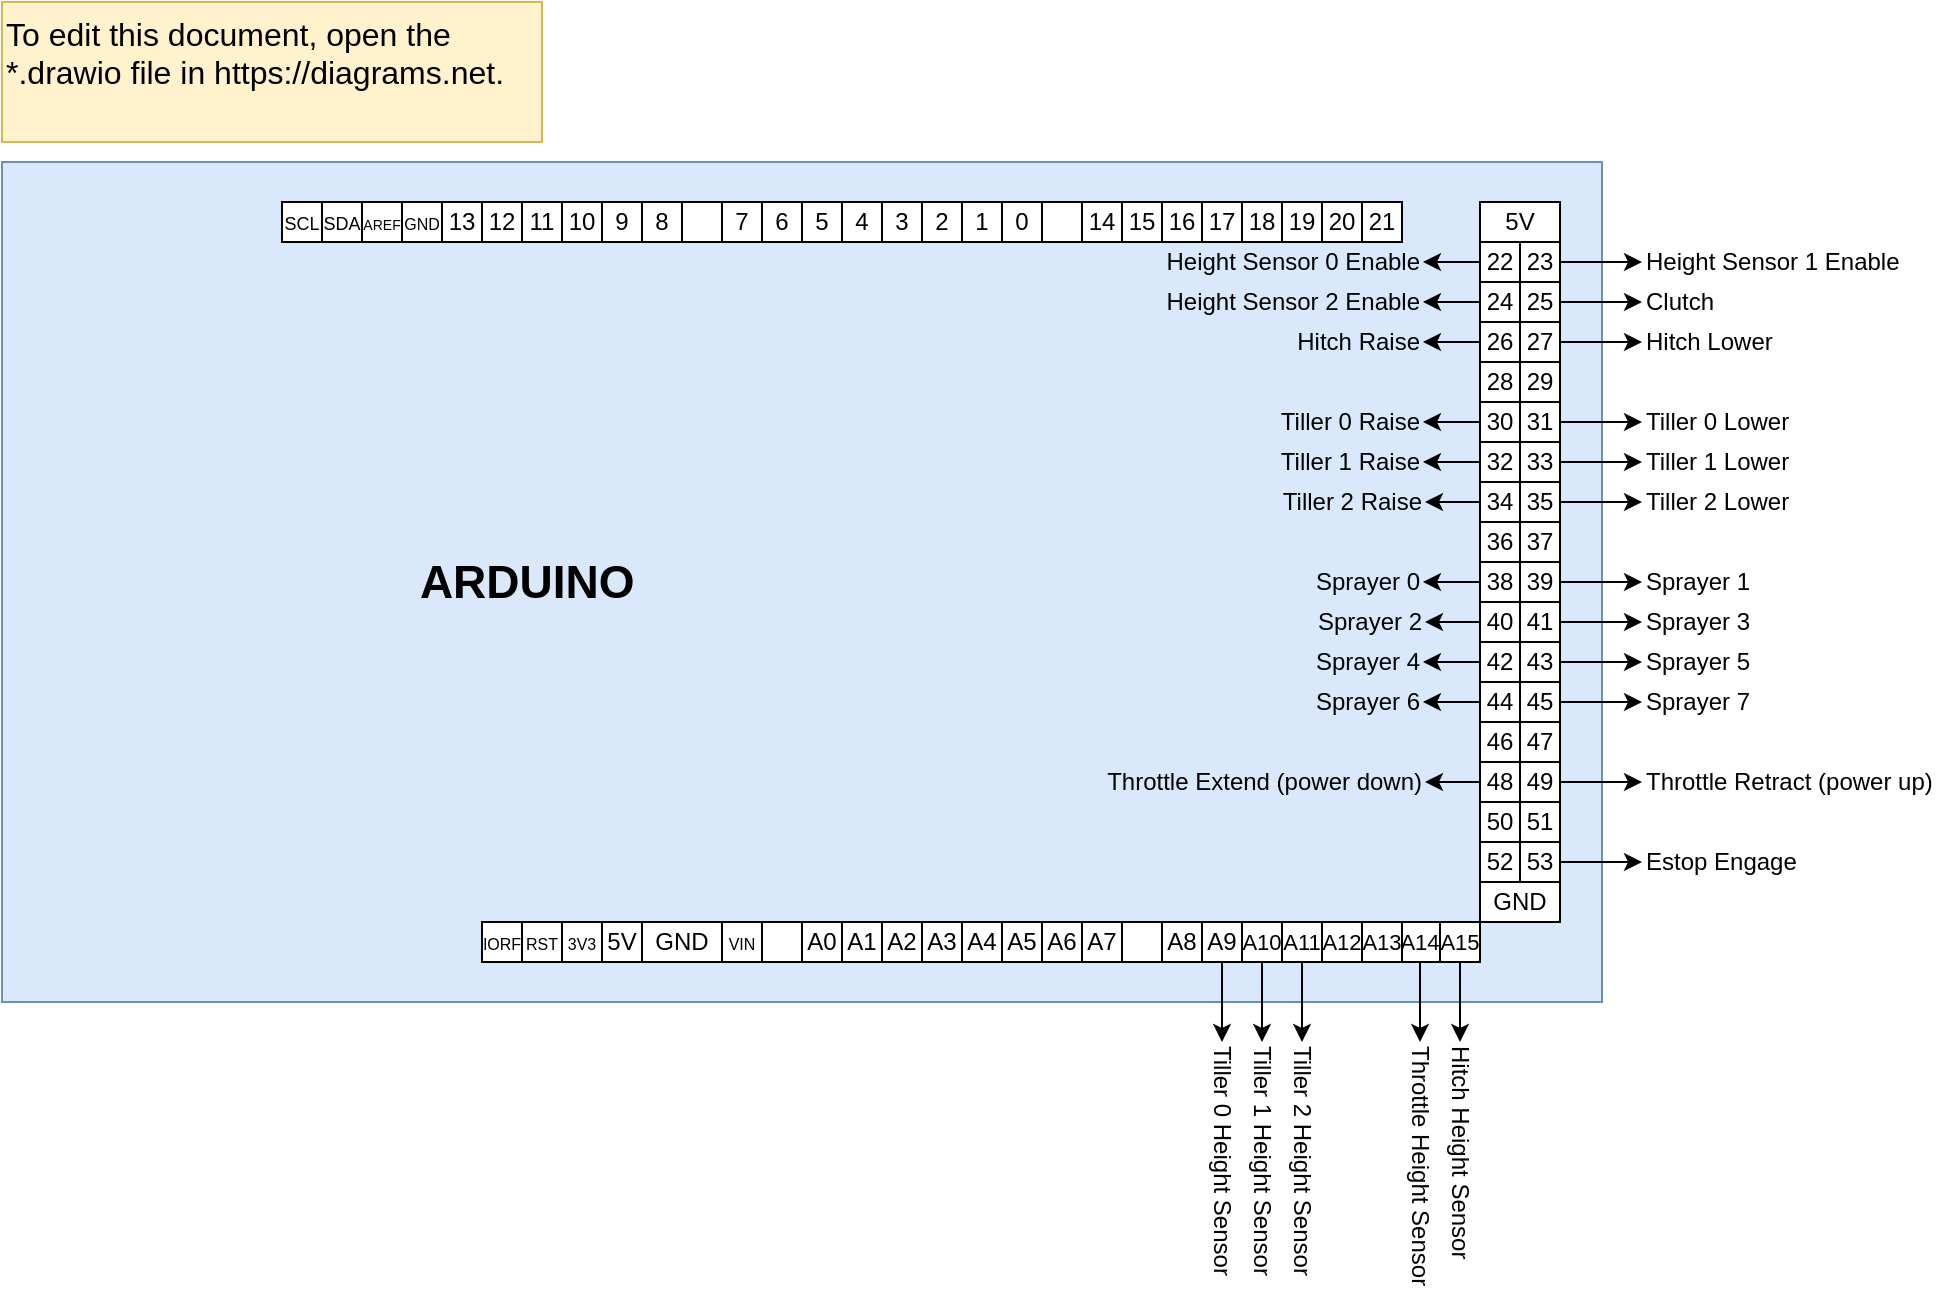 <mxfile version="14.1.8" type="device"><diagram id="lS7EXG4YiNpxnSArUFLC" name="Page-1"><mxGraphModel dx="1024" dy="592" grid="1" gridSize="10" guides="1" tooltips="1" connect="1" arrows="1" fold="1" page="1" pageScale="1" pageWidth="850" pageHeight="1100" math="0" shadow="0"><root><mxCell id="0"/><mxCell id="1" parent="0"/><mxCell id="rGNmsiH1UdIcp_SCHwbX-24" value="&lt;font style=&quot;font-size: 23px&quot;&gt;ARDUINO&amp;nbsp; &amp;nbsp; &amp;nbsp; &amp;nbsp; &amp;nbsp; &amp;nbsp; &amp;nbsp; &amp;nbsp; &amp;nbsp; &amp;nbsp; &amp;nbsp; &amp;nbsp; &amp;nbsp; &amp;nbsp; &amp;nbsp; &amp;nbsp; &amp;nbsp; &amp;nbsp; &amp;nbsp; &amp;nbsp; &amp;nbsp; &amp;nbsp;&lt;/font&gt;" style="rounded=0;whiteSpace=wrap;html=1;fontStyle=1;fillColor=#dae8fc;strokeColor=#6c8ebf;" parent="1" vertex="1"><mxGeometry x="20" y="220" width="800" height="420" as="geometry"/></mxCell><mxCell id="rGNmsiH1UdIcp_SCHwbX-143" style="edgeStyle=orthogonalEdgeStyle;rounded=0;orthogonalLoop=1;jettySize=auto;html=1;" parent="1" source="rGNmsiH1UdIcp_SCHwbX-32" target="rGNmsiH1UdIcp_SCHwbX-142" edge="1"><mxGeometry relative="1" as="geometry"/></mxCell><mxCell id="rGNmsiH1UdIcp_SCHwbX-32" value="22" style="whiteSpace=wrap;html=1;aspect=fixed;" parent="1" vertex="1"><mxGeometry x="759" y="260" width="20" height="20" as="geometry"/></mxCell><mxCell id="rGNmsiH1UdIcp_SCHwbX-140" style="edgeStyle=orthogonalEdgeStyle;rounded=0;orthogonalLoop=1;jettySize=auto;html=1;" parent="1" source="rGNmsiH1UdIcp_SCHwbX-33" target="rGNmsiH1UdIcp_SCHwbX-139" edge="1"><mxGeometry relative="1" as="geometry"/></mxCell><mxCell id="rGNmsiH1UdIcp_SCHwbX-33" value="23" style="whiteSpace=wrap;html=1;aspect=fixed;" parent="1" vertex="1"><mxGeometry x="779" y="260" width="20" height="20" as="geometry"/></mxCell><mxCell id="rGNmsiH1UdIcp_SCHwbX-144" style="edgeStyle=orthogonalEdgeStyle;rounded=0;orthogonalLoop=1;jettySize=auto;html=1;" parent="1" source="rGNmsiH1UdIcp_SCHwbX-38" target="rGNmsiH1UdIcp_SCHwbX-141" edge="1"><mxGeometry relative="1" as="geometry"/></mxCell><mxCell id="rGNmsiH1UdIcp_SCHwbX-38" value="24" style="whiteSpace=wrap;html=1;aspect=fixed;" parent="1" vertex="1"><mxGeometry x="759" y="280" width="20" height="20" as="geometry"/></mxCell><mxCell id="rGNmsiH1UdIcp_SCHwbX-136" style="edgeStyle=orthogonalEdgeStyle;rounded=0;orthogonalLoop=1;jettySize=auto;html=1;" parent="1" source="rGNmsiH1UdIcp_SCHwbX-39" target="rGNmsiH1UdIcp_SCHwbX-135" edge="1"><mxGeometry relative="1" as="geometry"/></mxCell><mxCell id="rGNmsiH1UdIcp_SCHwbX-39" value="25" style="whiteSpace=wrap;html=1;aspect=fixed;" parent="1" vertex="1"><mxGeometry x="779" y="280" width="20" height="20" as="geometry"/></mxCell><mxCell id="rGNmsiH1UdIcp_SCHwbX-134" style="edgeStyle=orthogonalEdgeStyle;rounded=0;orthogonalLoop=1;jettySize=auto;html=1;" parent="1" source="rGNmsiH1UdIcp_SCHwbX-40" target="rGNmsiH1UdIcp_SCHwbX-133" edge="1"><mxGeometry relative="1" as="geometry"/></mxCell><mxCell id="rGNmsiH1UdIcp_SCHwbX-40" value="26" style="whiteSpace=wrap;html=1;aspect=fixed;" parent="1" vertex="1"><mxGeometry x="759" y="300" width="20" height="20" as="geometry"/></mxCell><mxCell id="rGNmsiH1UdIcp_SCHwbX-132" style="edgeStyle=orthogonalEdgeStyle;rounded=0;orthogonalLoop=1;jettySize=auto;html=1;entryX=0;entryY=0.5;entryDx=0;entryDy=0;" parent="1" source="rGNmsiH1UdIcp_SCHwbX-41" target="rGNmsiH1UdIcp_SCHwbX-131" edge="1"><mxGeometry relative="1" as="geometry"/></mxCell><mxCell id="rGNmsiH1UdIcp_SCHwbX-41" value="27" style="whiteSpace=wrap;html=1;aspect=fixed;" parent="1" vertex="1"><mxGeometry x="779" y="300" width="20" height="20" as="geometry"/></mxCell><mxCell id="rGNmsiH1UdIcp_SCHwbX-42" value="28" style="whiteSpace=wrap;html=1;aspect=fixed;" parent="1" vertex="1"><mxGeometry x="759" y="320" width="20" height="20" as="geometry"/></mxCell><mxCell id="rGNmsiH1UdIcp_SCHwbX-43" value="29" style="whiteSpace=wrap;html=1;aspect=fixed;" parent="1" vertex="1"><mxGeometry x="779" y="320" width="20" height="20" as="geometry"/></mxCell><mxCell id="rGNmsiH1UdIcp_SCHwbX-172" style="edgeStyle=orthogonalEdgeStyle;rounded=0;orthogonalLoop=1;jettySize=auto;html=1;" parent="1" source="rGNmsiH1UdIcp_SCHwbX-44" target="rGNmsiH1UdIcp_SCHwbX-171" edge="1"><mxGeometry relative="1" as="geometry"/></mxCell><mxCell id="rGNmsiH1UdIcp_SCHwbX-44" value="30" style="whiteSpace=wrap;html=1;aspect=fixed;" parent="1" vertex="1"><mxGeometry x="759" y="340" width="20" height="20" as="geometry"/></mxCell><mxCell id="rGNmsiH1UdIcp_SCHwbX-180" style="edgeStyle=orthogonalEdgeStyle;rounded=0;orthogonalLoop=1;jettySize=auto;html=1;" parent="1" source="rGNmsiH1UdIcp_SCHwbX-45" target="rGNmsiH1UdIcp_SCHwbX-177" edge="1"><mxGeometry relative="1" as="geometry"/></mxCell><mxCell id="rGNmsiH1UdIcp_SCHwbX-45" value="31" style="whiteSpace=wrap;html=1;aspect=fixed;" parent="1" vertex="1"><mxGeometry x="779" y="340" width="20" height="20" as="geometry"/></mxCell><mxCell id="rGNmsiH1UdIcp_SCHwbX-174" style="edgeStyle=orthogonalEdgeStyle;rounded=0;orthogonalLoop=1;jettySize=auto;html=1;" parent="1" source="rGNmsiH1UdIcp_SCHwbX-46" target="rGNmsiH1UdIcp_SCHwbX-173" edge="1"><mxGeometry relative="1" as="geometry"/></mxCell><mxCell id="rGNmsiH1UdIcp_SCHwbX-46" value="32" style="whiteSpace=wrap;html=1;aspect=fixed;" parent="1" vertex="1"><mxGeometry x="759" y="360" width="20" height="20" as="geometry"/></mxCell><mxCell id="rGNmsiH1UdIcp_SCHwbX-181" style="edgeStyle=orthogonalEdgeStyle;rounded=0;orthogonalLoop=1;jettySize=auto;html=1;" parent="1" source="rGNmsiH1UdIcp_SCHwbX-47" target="rGNmsiH1UdIcp_SCHwbX-178" edge="1"><mxGeometry relative="1" as="geometry"/></mxCell><mxCell id="rGNmsiH1UdIcp_SCHwbX-47" value="33" style="whiteSpace=wrap;html=1;aspect=fixed;" parent="1" vertex="1"><mxGeometry x="779" y="360" width="20" height="20" as="geometry"/></mxCell><mxCell id="rGNmsiH1UdIcp_SCHwbX-176" style="edgeStyle=orthogonalEdgeStyle;rounded=0;orthogonalLoop=1;jettySize=auto;html=1;" parent="1" source="rGNmsiH1UdIcp_SCHwbX-48" target="rGNmsiH1UdIcp_SCHwbX-175" edge="1"><mxGeometry relative="1" as="geometry"/></mxCell><mxCell id="rGNmsiH1UdIcp_SCHwbX-48" value="34" style="whiteSpace=wrap;html=1;aspect=fixed;" parent="1" vertex="1"><mxGeometry x="759" y="380" width="20" height="20" as="geometry"/></mxCell><mxCell id="rGNmsiH1UdIcp_SCHwbX-182" style="edgeStyle=orthogonalEdgeStyle;rounded=0;orthogonalLoop=1;jettySize=auto;html=1;" parent="1" source="rGNmsiH1UdIcp_SCHwbX-49" target="rGNmsiH1UdIcp_SCHwbX-179" edge="1"><mxGeometry relative="1" as="geometry"/></mxCell><mxCell id="rGNmsiH1UdIcp_SCHwbX-49" value="35" style="whiteSpace=wrap;html=1;aspect=fixed;" parent="1" vertex="1"><mxGeometry x="779" y="380" width="20" height="20" as="geometry"/></mxCell><mxCell id="rGNmsiH1UdIcp_SCHwbX-50" value="36" style="whiteSpace=wrap;html=1;aspect=fixed;" parent="1" vertex="1"><mxGeometry x="759" y="400" width="20" height="20" as="geometry"/></mxCell><mxCell id="rGNmsiH1UdIcp_SCHwbX-51" value="37" style="whiteSpace=wrap;html=1;aspect=fixed;" parent="1" vertex="1"><mxGeometry x="779" y="400" width="20" height="20" as="geometry"/></mxCell><mxCell id="rGNmsiH1UdIcp_SCHwbX-162" style="edgeStyle=orthogonalEdgeStyle;rounded=0;orthogonalLoop=1;jettySize=auto;html=1;" parent="1" source="rGNmsiH1UdIcp_SCHwbX-52" target="rGNmsiH1UdIcp_SCHwbX-145" edge="1"><mxGeometry relative="1" as="geometry"/></mxCell><mxCell id="rGNmsiH1UdIcp_SCHwbX-52" value="38" style="whiteSpace=wrap;html=1;aspect=fixed;" parent="1" vertex="1"><mxGeometry x="759" y="420" width="20" height="20" as="geometry"/></mxCell><mxCell id="rGNmsiH1UdIcp_SCHwbX-154" style="edgeStyle=orthogonalEdgeStyle;rounded=0;orthogonalLoop=1;jettySize=auto;html=1;" parent="1" source="rGNmsiH1UdIcp_SCHwbX-53" target="rGNmsiH1UdIcp_SCHwbX-150" edge="1"><mxGeometry relative="1" as="geometry"/></mxCell><mxCell id="rGNmsiH1UdIcp_SCHwbX-53" value="39" style="whiteSpace=wrap;html=1;aspect=fixed;" parent="1" vertex="1"><mxGeometry x="779" y="420" width="20" height="20" as="geometry"/></mxCell><mxCell id="rGNmsiH1UdIcp_SCHwbX-161" style="edgeStyle=orthogonalEdgeStyle;rounded=0;orthogonalLoop=1;jettySize=auto;html=1;" parent="1" source="rGNmsiH1UdIcp_SCHwbX-54" target="rGNmsiH1UdIcp_SCHwbX-146" edge="1"><mxGeometry relative="1" as="geometry"/></mxCell><mxCell id="rGNmsiH1UdIcp_SCHwbX-54" value="40" style="whiteSpace=wrap;html=1;aspect=fixed;" parent="1" vertex="1"><mxGeometry x="759" y="440" width="20" height="20" as="geometry"/></mxCell><mxCell id="rGNmsiH1UdIcp_SCHwbX-155" style="edgeStyle=orthogonalEdgeStyle;rounded=0;orthogonalLoop=1;jettySize=auto;html=1;" parent="1" source="rGNmsiH1UdIcp_SCHwbX-55" target="rGNmsiH1UdIcp_SCHwbX-151" edge="1"><mxGeometry relative="1" as="geometry"/></mxCell><mxCell id="rGNmsiH1UdIcp_SCHwbX-55" value="41" style="whiteSpace=wrap;html=1;aspect=fixed;" parent="1" vertex="1"><mxGeometry x="779" y="440" width="20" height="20" as="geometry"/></mxCell><mxCell id="rGNmsiH1UdIcp_SCHwbX-160" style="edgeStyle=orthogonalEdgeStyle;rounded=0;orthogonalLoop=1;jettySize=auto;html=1;" parent="1" source="rGNmsiH1UdIcp_SCHwbX-56" target="rGNmsiH1UdIcp_SCHwbX-147" edge="1"><mxGeometry relative="1" as="geometry"/></mxCell><mxCell id="rGNmsiH1UdIcp_SCHwbX-56" value="42" style="whiteSpace=wrap;html=1;aspect=fixed;" parent="1" vertex="1"><mxGeometry x="759" y="460" width="20" height="20" as="geometry"/></mxCell><mxCell id="rGNmsiH1UdIcp_SCHwbX-156" style="edgeStyle=orthogonalEdgeStyle;rounded=0;orthogonalLoop=1;jettySize=auto;html=1;" parent="1" source="rGNmsiH1UdIcp_SCHwbX-57" target="rGNmsiH1UdIcp_SCHwbX-152" edge="1"><mxGeometry relative="1" as="geometry"/></mxCell><mxCell id="rGNmsiH1UdIcp_SCHwbX-57" value="43" style="whiteSpace=wrap;html=1;aspect=fixed;" parent="1" vertex="1"><mxGeometry x="779" y="460" width="20" height="20" as="geometry"/></mxCell><mxCell id="rGNmsiH1UdIcp_SCHwbX-158" style="edgeStyle=orthogonalEdgeStyle;rounded=0;orthogonalLoop=1;jettySize=auto;html=1;" parent="1" source="rGNmsiH1UdIcp_SCHwbX-58" target="rGNmsiH1UdIcp_SCHwbX-148" edge="1"><mxGeometry relative="1" as="geometry"/></mxCell><mxCell id="rGNmsiH1UdIcp_SCHwbX-58" value="44" style="whiteSpace=wrap;html=1;aspect=fixed;" parent="1" vertex="1"><mxGeometry x="759" y="480" width="20" height="20" as="geometry"/></mxCell><mxCell id="rGNmsiH1UdIcp_SCHwbX-157" style="edgeStyle=orthogonalEdgeStyle;rounded=0;orthogonalLoop=1;jettySize=auto;html=1;" parent="1" source="rGNmsiH1UdIcp_SCHwbX-59" target="rGNmsiH1UdIcp_SCHwbX-153" edge="1"><mxGeometry relative="1" as="geometry"/></mxCell><mxCell id="rGNmsiH1UdIcp_SCHwbX-59" value="45" style="whiteSpace=wrap;html=1;aspect=fixed;" parent="1" vertex="1"><mxGeometry x="779" y="480" width="20" height="20" as="geometry"/></mxCell><mxCell id="rGNmsiH1UdIcp_SCHwbX-60" value="46" style="whiteSpace=wrap;html=1;aspect=fixed;" parent="1" vertex="1"><mxGeometry x="759" y="500" width="20" height="20" as="geometry"/></mxCell><mxCell id="rGNmsiH1UdIcp_SCHwbX-61" value="47" style="whiteSpace=wrap;html=1;aspect=fixed;" parent="1" vertex="1"><mxGeometry x="779" y="500" width="20" height="20" as="geometry"/></mxCell><mxCell id="rGNmsiH1UdIcp_SCHwbX-165" style="edgeStyle=orthogonalEdgeStyle;rounded=0;orthogonalLoop=1;jettySize=auto;html=1;" parent="1" source="rGNmsiH1UdIcp_SCHwbX-62" target="rGNmsiH1UdIcp_SCHwbX-164" edge="1"><mxGeometry relative="1" as="geometry"/></mxCell><mxCell id="rGNmsiH1UdIcp_SCHwbX-62" value="48" style="whiteSpace=wrap;html=1;aspect=fixed;" parent="1" vertex="1"><mxGeometry x="759" y="520" width="20" height="20" as="geometry"/></mxCell><mxCell id="rGNmsiH1UdIcp_SCHwbX-166" style="edgeStyle=orthogonalEdgeStyle;rounded=0;orthogonalLoop=1;jettySize=auto;html=1;" parent="1" source="rGNmsiH1UdIcp_SCHwbX-63" target="rGNmsiH1UdIcp_SCHwbX-163" edge="1"><mxGeometry relative="1" as="geometry"/></mxCell><mxCell id="rGNmsiH1UdIcp_SCHwbX-63" value="49" style="whiteSpace=wrap;html=1;aspect=fixed;" parent="1" vertex="1"><mxGeometry x="779" y="520" width="20" height="20" as="geometry"/></mxCell><mxCell id="rGNmsiH1UdIcp_SCHwbX-64" value="50" style="whiteSpace=wrap;html=1;aspect=fixed;" parent="1" vertex="1"><mxGeometry x="759" y="540" width="20" height="20" as="geometry"/></mxCell><mxCell id="rGNmsiH1UdIcp_SCHwbX-65" value="51" style="whiteSpace=wrap;html=1;aspect=fixed;" parent="1" vertex="1"><mxGeometry x="779" y="540" width="20" height="20" as="geometry"/></mxCell><mxCell id="rGNmsiH1UdIcp_SCHwbX-66" value="52" style="whiteSpace=wrap;html=1;aspect=fixed;" parent="1" vertex="1"><mxGeometry x="759" y="560" width="20" height="20" as="geometry"/></mxCell><mxCell id="cpENMLpxfuyKrIw50dry-2" style="edgeStyle=orthogonalEdgeStyle;rounded=0;orthogonalLoop=1;jettySize=auto;html=1;" parent="1" source="rGNmsiH1UdIcp_SCHwbX-67" target="cpENMLpxfuyKrIw50dry-1" edge="1"><mxGeometry relative="1" as="geometry"/></mxCell><mxCell id="rGNmsiH1UdIcp_SCHwbX-67" value="53" style="whiteSpace=wrap;html=1;aspect=fixed;" parent="1" vertex="1"><mxGeometry x="779" y="560" width="20" height="20" as="geometry"/></mxCell><mxCell id="rGNmsiH1UdIcp_SCHwbX-70" value="5V" style="rounded=0;whiteSpace=wrap;html=1;" parent="1" vertex="1"><mxGeometry x="759" y="240" width="40" height="20" as="geometry"/></mxCell><mxCell id="rGNmsiH1UdIcp_SCHwbX-71" value="GND" style="rounded=0;whiteSpace=wrap;html=1;" parent="1" vertex="1"><mxGeometry x="759" y="580" width="40" height="20" as="geometry"/></mxCell><mxCell id="rGNmsiH1UdIcp_SCHwbX-72" value="21" style="whiteSpace=wrap;html=1;aspect=fixed;" parent="1" vertex="1"><mxGeometry x="700" y="240" width="20" height="20" as="geometry"/></mxCell><mxCell id="rGNmsiH1UdIcp_SCHwbX-73" value="20&lt;span style=&quot;color: rgba(0 , 0 , 0 , 0) ; font-family: monospace ; font-size: 0px&quot;&gt;%3CmxGraphModel%3E%3Croot%3E%3CmxCell%20id%3D%220%22%2F%3E%3CmxCell%20id%3D%221%22%20parent%3D%220%22%2F%3E%3CmxCell%20id%3D%222%22%20value%3D%2221%22%20style%3D%22whiteSpace%3Dwrap%3Bhtml%3D1%3Baspect%3Dfixed%3B%22%20vertex%3D%221%22%20parent%3D%221%22%3E%3CmxGeometry%20x%3D%22700%22%20y%3D%22240%22%20width%3D%2220%22%20height%3D%2220%22%20as%3D%22geometry%22%2F%3E%3C%2FmxCell%3E%3C%2Froot%3E%3C%2FmxGraphModel%3E&lt;/span&gt;" style="whiteSpace=wrap;html=1;aspect=fixed;" parent="1" vertex="1"><mxGeometry x="680" y="240" width="20" height="20" as="geometry"/></mxCell><mxCell id="rGNmsiH1UdIcp_SCHwbX-74" value="19" style="whiteSpace=wrap;html=1;aspect=fixed;" parent="1" vertex="1"><mxGeometry x="660" y="240" width="20" height="20" as="geometry"/></mxCell><mxCell id="rGNmsiH1UdIcp_SCHwbX-75" value="18" style="whiteSpace=wrap;html=1;aspect=fixed;" parent="1" vertex="1"><mxGeometry x="640" y="240" width="20" height="20" as="geometry"/></mxCell><mxCell id="rGNmsiH1UdIcp_SCHwbX-76" value="17&lt;span style=&quot;color: rgba(0 , 0 , 0 , 0) ; font-family: monospace ; font-size: 0px&quot;&gt;%3CmxGraphModel%3E%3Croot%3E%3CmxCell%20id%3D%220%22%2F%3E%3CmxCell%20id%3D%221%22%20parent%3D%220%22%2F%3E%3CmxCell%20id%3D%222%22%20value%3D%2221%22%20style%3D%22whiteSpace%3Dwrap%3Bhtml%3D1%3Baspect%3Dfixed%3B%22%20vertex%3D%221%22%20parent%3D%221%22%3E%3CmxGeometry%20x%3D%22700%22%20y%3D%22240%22%20width%3D%2220%22%20height%3D%2220%22%20as%3D%22geometry%22%2F%3E%3C%2FmxCell%3E%3C%2Froot%3E%3C%2FmxGraphModel%3E&lt;/span&gt;" style="whiteSpace=wrap;html=1;aspect=fixed;" parent="1" vertex="1"><mxGeometry x="620" y="240" width="20" height="20" as="geometry"/></mxCell><mxCell id="rGNmsiH1UdIcp_SCHwbX-77" value="16" style="whiteSpace=wrap;html=1;aspect=fixed;" parent="1" vertex="1"><mxGeometry x="600" y="240" width="20" height="20" as="geometry"/></mxCell><mxCell id="rGNmsiH1UdIcp_SCHwbX-78" value="15&lt;span style=&quot;color: rgba(0 , 0 , 0 , 0) ; font-family: monospace ; font-size: 0px&quot;&gt;%3CmxGraphModel%3E%3Croot%3E%3CmxCell%20id%3D%220%22%2F%3E%3CmxCell%20id%3D%221%22%20parent%3D%220%22%2F%3E%3CmxCell%20id%3D%222%22%20value%3D%2221%22%20style%3D%22whiteSpace%3Dwrap%3Bhtml%3D1%3Baspect%3Dfixed%3B%22%20vertex%3D%221%22%20parent%3D%221%22%3E%3CmxGeometry%20x%3D%22700%22%20y%3D%22240%22%20width%3D%2220%22%20height%3D%2220%22%20as%3D%22geometry%22%2F%3E%3C%2FmxCell%3E%3C%2Froot%3E%3C%2FmxGraphModel%3E&lt;/span&gt;" style="whiteSpace=wrap;html=1;aspect=fixed;" parent="1" vertex="1"><mxGeometry x="580" y="240" width="20" height="20" as="geometry"/></mxCell><mxCell id="rGNmsiH1UdIcp_SCHwbX-79" value="14" style="whiteSpace=wrap;html=1;aspect=fixed;" parent="1" vertex="1"><mxGeometry x="560" y="240" width="20" height="20" as="geometry"/></mxCell><mxCell id="rGNmsiH1UdIcp_SCHwbX-80" value="13" style="whiteSpace=wrap;html=1;aspect=fixed;" parent="1" vertex="1"><mxGeometry x="240" y="240" width="20" height="20" as="geometry"/></mxCell><mxCell id="rGNmsiH1UdIcp_SCHwbX-81" value="" style="whiteSpace=wrap;html=1;aspect=fixed;" parent="1" vertex="1"><mxGeometry x="540" y="240" width="20" height="20" as="geometry"/></mxCell><mxCell id="rGNmsiH1UdIcp_SCHwbX-82" value="0" style="whiteSpace=wrap;html=1;aspect=fixed;" parent="1" vertex="1"><mxGeometry x="520" y="240" width="20" height="20" as="geometry"/></mxCell><mxCell id="rGNmsiH1UdIcp_SCHwbX-83" value="1" style="whiteSpace=wrap;html=1;aspect=fixed;" parent="1" vertex="1"><mxGeometry x="500" y="240" width="20" height="20" as="geometry"/></mxCell><mxCell id="rGNmsiH1UdIcp_SCHwbX-84" value="2" style="whiteSpace=wrap;html=1;aspect=fixed;" parent="1" vertex="1"><mxGeometry x="480" y="240" width="20" height="20" as="geometry"/></mxCell><mxCell id="rGNmsiH1UdIcp_SCHwbX-85" value="3" style="whiteSpace=wrap;html=1;aspect=fixed;" parent="1" vertex="1"><mxGeometry x="460" y="240" width="20" height="20" as="geometry"/></mxCell><mxCell id="rGNmsiH1UdIcp_SCHwbX-86" value="4" style="whiteSpace=wrap;html=1;aspect=fixed;" parent="1" vertex="1"><mxGeometry x="440" y="240" width="20" height="20" as="geometry"/></mxCell><mxCell id="rGNmsiH1UdIcp_SCHwbX-87" value="5" style="whiteSpace=wrap;html=1;aspect=fixed;" parent="1" vertex="1"><mxGeometry x="420" y="240" width="20" height="20" as="geometry"/></mxCell><mxCell id="rGNmsiH1UdIcp_SCHwbX-88" value="6" style="whiteSpace=wrap;html=1;aspect=fixed;" parent="1" vertex="1"><mxGeometry x="400" y="240" width="20" height="20" as="geometry"/></mxCell><mxCell id="rGNmsiH1UdIcp_SCHwbX-89" value="7" style="whiteSpace=wrap;html=1;aspect=fixed;" parent="1" vertex="1"><mxGeometry x="380" y="240" width="20" height="20" as="geometry"/></mxCell><mxCell id="rGNmsiH1UdIcp_SCHwbX-91" value="" style="whiteSpace=wrap;html=1;aspect=fixed;" parent="1" vertex="1"><mxGeometry x="360" y="240" width="20" height="20" as="geometry"/></mxCell><mxCell id="rGNmsiH1UdIcp_SCHwbX-92" value="8" style="whiteSpace=wrap;html=1;aspect=fixed;" parent="1" vertex="1"><mxGeometry x="340" y="240" width="20" height="20" as="geometry"/></mxCell><mxCell id="rGNmsiH1UdIcp_SCHwbX-93" value="9" style="whiteSpace=wrap;html=1;aspect=fixed;" parent="1" vertex="1"><mxGeometry x="320" y="240" width="20" height="20" as="geometry"/></mxCell><mxCell id="rGNmsiH1UdIcp_SCHwbX-94" value="10" style="whiteSpace=wrap;html=1;aspect=fixed;" parent="1" vertex="1"><mxGeometry x="300" y="240" width="20" height="20" as="geometry"/></mxCell><mxCell id="rGNmsiH1UdIcp_SCHwbX-95" value="11" style="whiteSpace=wrap;html=1;aspect=fixed;" parent="1" vertex="1"><mxGeometry x="280" y="240" width="20" height="20" as="geometry"/></mxCell><mxCell id="rGNmsiH1UdIcp_SCHwbX-96" value="12" style="whiteSpace=wrap;html=1;aspect=fixed;" parent="1" vertex="1"><mxGeometry x="260" y="240" width="20" height="20" as="geometry"/></mxCell><mxCell id="rGNmsiH1UdIcp_SCHwbX-97" value="&lt;font style=&quot;font-size: 8px&quot;&gt;GND&lt;/font&gt;" style="whiteSpace=wrap;html=1;aspect=fixed;" parent="1" vertex="1"><mxGeometry x="220" y="240" width="20" height="20" as="geometry"/></mxCell><mxCell id="rGNmsiH1UdIcp_SCHwbX-98" value="&lt;font style=&quot;font-size: 7px&quot;&gt;AREF&lt;/font&gt;" style="whiteSpace=wrap;html=1;aspect=fixed;" parent="1" vertex="1"><mxGeometry x="200" y="240" width="20" height="20" as="geometry"/></mxCell><mxCell id="rGNmsiH1UdIcp_SCHwbX-99" value="&lt;font style=&quot;font-size: 9px&quot;&gt;SDA&lt;/font&gt;" style="whiteSpace=wrap;html=1;aspect=fixed;" parent="1" vertex="1"><mxGeometry x="180" y="240" width="20" height="20" as="geometry"/></mxCell><mxCell id="rGNmsiH1UdIcp_SCHwbX-100" value="&lt;font style=&quot;font-size: 9px&quot;&gt;SCL&lt;/font&gt;" style="whiteSpace=wrap;html=1;aspect=fixed;" parent="1" vertex="1"><mxGeometry x="160" y="240" width="20" height="20" as="geometry"/></mxCell><mxCell id="rGNmsiH1UdIcp_SCHwbX-138" style="edgeStyle=orthogonalEdgeStyle;rounded=0;orthogonalLoop=1;jettySize=auto;html=1;" parent="1" source="rGNmsiH1UdIcp_SCHwbX-101" target="rGNmsiH1UdIcp_SCHwbX-137" edge="1"><mxGeometry relative="1" as="geometry"/></mxCell><mxCell id="rGNmsiH1UdIcp_SCHwbX-101" value="&lt;font style=&quot;font-size: 11px&quot;&gt;A15&lt;/font&gt;" style="whiteSpace=wrap;html=1;aspect=fixed;" parent="1" vertex="1"><mxGeometry x="739" y="600" width="20" height="20" as="geometry"/></mxCell><mxCell id="rGNmsiH1UdIcp_SCHwbX-170" style="edgeStyle=orthogonalEdgeStyle;rounded=0;orthogonalLoop=1;jettySize=auto;html=1;" parent="1" source="rGNmsiH1UdIcp_SCHwbX-102" target="rGNmsiH1UdIcp_SCHwbX-169" edge="1"><mxGeometry relative="1" as="geometry"/></mxCell><mxCell id="rGNmsiH1UdIcp_SCHwbX-102" value="&lt;font style=&quot;font-size: 11px&quot;&gt;A14&lt;/font&gt;" style="whiteSpace=wrap;html=1;aspect=fixed;" parent="1" vertex="1"><mxGeometry x="719" y="600" width="20" height="20" as="geometry"/></mxCell><mxCell id="rGNmsiH1UdIcp_SCHwbX-103" value="&lt;font style=&quot;font-size: 11px&quot;&gt;A13&lt;/font&gt;" style="whiteSpace=wrap;html=1;aspect=fixed;" parent="1" vertex="1"><mxGeometry x="700" y="600" width="20" height="20" as="geometry"/></mxCell><mxCell id="rGNmsiH1UdIcp_SCHwbX-104" value="&lt;font style=&quot;font-size: 11px&quot;&gt;A12&lt;/font&gt;" style="whiteSpace=wrap;html=1;aspect=fixed;" parent="1" vertex="1"><mxGeometry x="680" y="600" width="20" height="20" as="geometry"/></mxCell><mxCell id="rGNmsiH1UdIcp_SCHwbX-188" style="edgeStyle=orthogonalEdgeStyle;rounded=0;orthogonalLoop=1;jettySize=auto;html=1;" parent="1" source="rGNmsiH1UdIcp_SCHwbX-105" target="rGNmsiH1UdIcp_SCHwbX-185" edge="1"><mxGeometry relative="1" as="geometry"/></mxCell><mxCell id="rGNmsiH1UdIcp_SCHwbX-105" value="&lt;font style=&quot;font-size: 11px&quot;&gt;A11&lt;/font&gt;" style="whiteSpace=wrap;html=1;aspect=fixed;" parent="1" vertex="1"><mxGeometry x="660" y="600" width="20" height="20" as="geometry"/></mxCell><mxCell id="rGNmsiH1UdIcp_SCHwbX-187" style="edgeStyle=orthogonalEdgeStyle;rounded=0;orthogonalLoop=1;jettySize=auto;html=1;" parent="1" source="rGNmsiH1UdIcp_SCHwbX-106" target="rGNmsiH1UdIcp_SCHwbX-184" edge="1"><mxGeometry relative="1" as="geometry"/></mxCell><mxCell id="rGNmsiH1UdIcp_SCHwbX-106" value="&lt;font style=&quot;font-size: 11px&quot;&gt;A10&lt;/font&gt;" style="whiteSpace=wrap;html=1;aspect=fixed;" parent="1" vertex="1"><mxGeometry x="640" y="600" width="20" height="20" as="geometry"/></mxCell><mxCell id="rGNmsiH1UdIcp_SCHwbX-186" style="edgeStyle=orthogonalEdgeStyle;rounded=0;orthogonalLoop=1;jettySize=auto;html=1;" parent="1" source="rGNmsiH1UdIcp_SCHwbX-107" target="rGNmsiH1UdIcp_SCHwbX-183" edge="1"><mxGeometry relative="1" as="geometry"/></mxCell><mxCell id="rGNmsiH1UdIcp_SCHwbX-107" value="&lt;font style=&quot;font-size: 12px&quot;&gt;A9&lt;/font&gt;" style="whiteSpace=wrap;html=1;aspect=fixed;" parent="1" vertex="1"><mxGeometry x="620" y="600" width="20" height="20" as="geometry"/></mxCell><mxCell id="rGNmsiH1UdIcp_SCHwbX-109" value="&lt;font style=&quot;font-size: 12px&quot;&gt;A8&lt;/font&gt;" style="whiteSpace=wrap;html=1;aspect=fixed;" parent="1" vertex="1"><mxGeometry x="600" y="600" width="20" height="20" as="geometry"/></mxCell><mxCell id="rGNmsiH1UdIcp_SCHwbX-110" value="&lt;font style=&quot;font-size: 12px&quot;&gt;A7&lt;/font&gt;" style="whiteSpace=wrap;html=1;aspect=fixed;" parent="1" vertex="1"><mxGeometry x="560" y="600" width="20" height="20" as="geometry"/></mxCell><mxCell id="rGNmsiH1UdIcp_SCHwbX-111" value="&lt;font style=&quot;font-size: 12px&quot;&gt;A6&lt;/font&gt;" style="whiteSpace=wrap;html=1;aspect=fixed;" parent="1" vertex="1"><mxGeometry x="540" y="600" width="20" height="20" as="geometry"/></mxCell><mxCell id="rGNmsiH1UdIcp_SCHwbX-112" value="" style="whiteSpace=wrap;html=1;aspect=fixed;" parent="1" vertex="1"><mxGeometry x="580" y="600" width="20" height="20" as="geometry"/></mxCell><mxCell id="rGNmsiH1UdIcp_SCHwbX-113" value="&lt;font style=&quot;font-size: 12px&quot;&gt;A5&lt;/font&gt;" style="whiteSpace=wrap;html=1;aspect=fixed;" parent="1" vertex="1"><mxGeometry x="520" y="600" width="20" height="20" as="geometry"/></mxCell><mxCell id="rGNmsiH1UdIcp_SCHwbX-114" value="&lt;font style=&quot;font-size: 12px&quot;&gt;A4&lt;/font&gt;" style="whiteSpace=wrap;html=1;aspect=fixed;" parent="1" vertex="1"><mxGeometry x="500" y="600" width="20" height="20" as="geometry"/></mxCell><mxCell id="rGNmsiH1UdIcp_SCHwbX-115" value="&lt;font style=&quot;font-size: 12px&quot;&gt;A3&lt;/font&gt;" style="whiteSpace=wrap;html=1;aspect=fixed;" parent="1" vertex="1"><mxGeometry x="480" y="600" width="20" height="20" as="geometry"/></mxCell><mxCell id="rGNmsiH1UdIcp_SCHwbX-117" value="&lt;font style=&quot;font-size: 12px&quot;&gt;A2&lt;/font&gt;" style="whiteSpace=wrap;html=1;aspect=fixed;" parent="1" vertex="1"><mxGeometry x="460" y="600" width="20" height="20" as="geometry"/></mxCell><mxCell id="rGNmsiH1UdIcp_SCHwbX-118" value="&lt;font style=&quot;font-size: 12px&quot;&gt;A1&lt;/font&gt;" style="whiteSpace=wrap;html=1;aspect=fixed;" parent="1" vertex="1"><mxGeometry x="440" y="600" width="20" height="20" as="geometry"/></mxCell><mxCell id="rGNmsiH1UdIcp_SCHwbX-119" value="&lt;font style=&quot;font-size: 12px&quot;&gt;A0&lt;/font&gt;" style="whiteSpace=wrap;html=1;aspect=fixed;" parent="1" vertex="1"><mxGeometry x="420" y="600" width="20" height="20" as="geometry"/></mxCell><mxCell id="rGNmsiH1UdIcp_SCHwbX-120" value="" style="whiteSpace=wrap;html=1;aspect=fixed;" parent="1" vertex="1"><mxGeometry x="400" y="600" width="20" height="20" as="geometry"/></mxCell><mxCell id="rGNmsiH1UdIcp_SCHwbX-122" value="&lt;font style=&quot;font-size: 8px&quot;&gt;VIN&lt;/font&gt;" style="whiteSpace=wrap;html=1;aspect=fixed;" parent="1" vertex="1"><mxGeometry x="380" y="600" width="20" height="20" as="geometry"/></mxCell><mxCell id="rGNmsiH1UdIcp_SCHwbX-123" value="GND" style="rounded=0;whiteSpace=wrap;html=1;" parent="1" vertex="1"><mxGeometry x="340" y="600" width="40" height="20" as="geometry"/></mxCell><mxCell id="rGNmsiH1UdIcp_SCHwbX-124" value="&lt;font style=&quot;font-size: 12px&quot;&gt;5V&lt;/font&gt;" style="whiteSpace=wrap;html=1;aspect=fixed;" parent="1" vertex="1"><mxGeometry x="320" y="600" width="20" height="20" as="geometry"/></mxCell><mxCell id="rGNmsiH1UdIcp_SCHwbX-125" value="&lt;font style=&quot;font-size: 8px&quot;&gt;3V3&lt;/font&gt;" style="whiteSpace=wrap;html=1;aspect=fixed;" parent="1" vertex="1"><mxGeometry x="300" y="600" width="20" height="20" as="geometry"/></mxCell><mxCell id="rGNmsiH1UdIcp_SCHwbX-126" value="&lt;font style=&quot;font-size: 8px&quot;&gt;RST&lt;/font&gt;" style="whiteSpace=wrap;html=1;aspect=fixed;" parent="1" vertex="1"><mxGeometry x="280" y="600" width="20" height="20" as="geometry"/></mxCell><mxCell id="rGNmsiH1UdIcp_SCHwbX-127" value="&lt;font style=&quot;font-size: 8px&quot;&gt;IORF&lt;/font&gt;" style="whiteSpace=wrap;html=1;aspect=fixed;" parent="1" vertex="1"><mxGeometry x="260" y="600" width="20" height="20" as="geometry"/></mxCell><mxCell id="rGNmsiH1UdIcp_SCHwbX-131" value="Hitch Lower" style="text;html=1;strokeColor=none;fillColor=none;align=left;verticalAlign=middle;whiteSpace=wrap;rounded=0;" parent="1" vertex="1"><mxGeometry x="840" y="300" width="80" height="20" as="geometry"/></mxCell><mxCell id="rGNmsiH1UdIcp_SCHwbX-133" value="Hitch Raise" style="text;html=1;strokeColor=none;fillColor=none;align=right;verticalAlign=middle;whiteSpace=wrap;rounded=0;" parent="1" vertex="1"><mxGeometry x="649.5" y="300" width="81" height="20" as="geometry"/></mxCell><mxCell id="rGNmsiH1UdIcp_SCHwbX-135" value="Clutch" style="text;html=1;strokeColor=none;fillColor=none;align=left;verticalAlign=middle;whiteSpace=wrap;rounded=0;" parent="1" vertex="1"><mxGeometry x="840" y="280" width="80" height="20" as="geometry"/></mxCell><mxCell id="rGNmsiH1UdIcp_SCHwbX-137" value="Hitch Height Sensor" style="text;html=1;strokeColor=none;fillColor=none;align=left;verticalAlign=middle;whiteSpace=wrap;rounded=0;rotation=90;" parent="1" vertex="1"><mxGeometry x="689" y="710" width="120" height="20" as="geometry"/></mxCell><mxCell id="rGNmsiH1UdIcp_SCHwbX-139" value="Height Sensor 1 Enable" style="text;html=1;strokeColor=none;fillColor=none;align=left;verticalAlign=middle;whiteSpace=wrap;rounded=0;" parent="1" vertex="1"><mxGeometry x="840" y="260" width="140" height="20" as="geometry"/></mxCell><mxCell id="rGNmsiH1UdIcp_SCHwbX-141" value="Height Sensor 2 Enable" style="text;html=1;strokeColor=none;fillColor=none;align=right;verticalAlign=middle;whiteSpace=wrap;rounded=0;" parent="1" vertex="1"><mxGeometry x="590.5" y="280" width="140" height="20" as="geometry"/></mxCell><mxCell id="rGNmsiH1UdIcp_SCHwbX-142" value="Height Sensor 0 Enable" style="text;html=1;strokeColor=none;fillColor=none;align=right;verticalAlign=middle;whiteSpace=wrap;rounded=0;" parent="1" vertex="1"><mxGeometry x="590.5" y="260" width="140" height="20" as="geometry"/></mxCell><mxCell id="rGNmsiH1UdIcp_SCHwbX-145" value="Sprayer 0" style="text;html=1;strokeColor=none;fillColor=none;align=right;verticalAlign=middle;whiteSpace=wrap;rounded=0;" parent="1" vertex="1"><mxGeometry x="590.5" y="420" width="140" height="20" as="geometry"/></mxCell><mxCell id="rGNmsiH1UdIcp_SCHwbX-146" value="Sprayer 2" style="text;html=1;strokeColor=none;fillColor=none;align=right;verticalAlign=middle;whiteSpace=wrap;rounded=0;" parent="1" vertex="1"><mxGeometry x="591.5" y="440" width="140" height="20" as="geometry"/></mxCell><mxCell id="rGNmsiH1UdIcp_SCHwbX-147" value="Sprayer 4" style="text;html=1;strokeColor=none;fillColor=none;align=right;verticalAlign=middle;whiteSpace=wrap;rounded=0;" parent="1" vertex="1"><mxGeometry x="590.5" y="460" width="140" height="20" as="geometry"/></mxCell><mxCell id="rGNmsiH1UdIcp_SCHwbX-148" value="Sprayer 6" style="text;html=1;strokeColor=none;fillColor=none;align=right;verticalAlign=middle;whiteSpace=wrap;rounded=0;" parent="1" vertex="1"><mxGeometry x="590.5" y="480" width="140" height="20" as="geometry"/></mxCell><mxCell id="rGNmsiH1UdIcp_SCHwbX-150" value="Sprayer 1" style="text;html=1;strokeColor=none;fillColor=none;align=left;verticalAlign=middle;whiteSpace=wrap;rounded=0;" parent="1" vertex="1"><mxGeometry x="840" y="420" width="140" height="20" as="geometry"/></mxCell><mxCell id="rGNmsiH1UdIcp_SCHwbX-151" value="Sprayer 3" style="text;html=1;strokeColor=none;fillColor=none;align=left;verticalAlign=middle;whiteSpace=wrap;rounded=0;" parent="1" vertex="1"><mxGeometry x="840" y="440" width="140" height="20" as="geometry"/></mxCell><mxCell id="rGNmsiH1UdIcp_SCHwbX-152" value="Sprayer 5" style="text;html=1;strokeColor=none;fillColor=none;align=left;verticalAlign=middle;whiteSpace=wrap;rounded=0;" parent="1" vertex="1"><mxGeometry x="840" y="460" width="140" height="20" as="geometry"/></mxCell><mxCell id="rGNmsiH1UdIcp_SCHwbX-153" value="Sprayer 7" style="text;html=1;strokeColor=none;fillColor=none;align=left;verticalAlign=middle;whiteSpace=wrap;rounded=0;" parent="1" vertex="1"><mxGeometry x="840" y="480" width="140" height="20" as="geometry"/></mxCell><mxCell id="rGNmsiH1UdIcp_SCHwbX-163" value="Throttle Retract (power up)" style="text;html=1;strokeColor=none;fillColor=none;align=left;verticalAlign=middle;whiteSpace=wrap;rounded=0;" parent="1" vertex="1"><mxGeometry x="840" y="520" width="150" height="20" as="geometry"/></mxCell><mxCell id="rGNmsiH1UdIcp_SCHwbX-164" value="Throttle Extend (power down)" style="text;html=1;strokeColor=none;fillColor=none;align=right;verticalAlign=middle;whiteSpace=wrap;rounded=0;" parent="1" vertex="1"><mxGeometry x="560" y="520" width="171.5" height="20" as="geometry"/></mxCell><mxCell id="rGNmsiH1UdIcp_SCHwbX-169" value="Throttle Height Sensor" style="text;html=1;strokeColor=none;fillColor=none;align=left;verticalAlign=middle;whiteSpace=wrap;rounded=0;rotation=90;" parent="1" vertex="1"><mxGeometry x="663.5" y="715.5" width="131" height="20" as="geometry"/></mxCell><mxCell id="rGNmsiH1UdIcp_SCHwbX-171" value="Tiller 0 Raise" style="text;html=1;strokeColor=none;fillColor=none;align=right;verticalAlign=middle;whiteSpace=wrap;rounded=0;" parent="1" vertex="1"><mxGeometry x="590.5" y="340" width="140" height="20" as="geometry"/></mxCell><mxCell id="rGNmsiH1UdIcp_SCHwbX-173" value="Tiller 1 Raise" style="text;html=1;strokeColor=none;fillColor=none;align=right;verticalAlign=middle;whiteSpace=wrap;rounded=0;" parent="1" vertex="1"><mxGeometry x="590.5" y="360" width="140" height="20" as="geometry"/></mxCell><mxCell id="rGNmsiH1UdIcp_SCHwbX-175" value="Tiller 2 Raise" style="text;html=1;strokeColor=none;fillColor=none;align=right;verticalAlign=middle;whiteSpace=wrap;rounded=0;" parent="1" vertex="1"><mxGeometry x="591.5" y="380" width="140" height="20" as="geometry"/></mxCell><mxCell id="rGNmsiH1UdIcp_SCHwbX-177" value="Tiller 0 Lower" style="text;html=1;strokeColor=none;fillColor=none;align=left;verticalAlign=middle;whiteSpace=wrap;rounded=0;" parent="1" vertex="1"><mxGeometry x="840" y="340" width="140" height="20" as="geometry"/></mxCell><mxCell id="rGNmsiH1UdIcp_SCHwbX-178" value="Tiller 1 Lower" style="text;html=1;strokeColor=none;fillColor=none;align=left;verticalAlign=middle;whiteSpace=wrap;rounded=0;" parent="1" vertex="1"><mxGeometry x="840" y="360" width="140" height="20" as="geometry"/></mxCell><mxCell id="rGNmsiH1UdIcp_SCHwbX-179" value="Tiller 2 Lower" style="text;html=1;strokeColor=none;fillColor=none;align=left;verticalAlign=middle;whiteSpace=wrap;rounded=0;" parent="1" vertex="1"><mxGeometry x="840" y="380" width="140" height="20" as="geometry"/></mxCell><mxCell id="rGNmsiH1UdIcp_SCHwbX-183" value="Tiller 0 Height Sensor" style="text;html=1;strokeColor=none;fillColor=none;align=left;verticalAlign=middle;whiteSpace=wrap;rounded=0;rotation=90;" parent="1" vertex="1"><mxGeometry x="570" y="710" width="120" height="20" as="geometry"/></mxCell><mxCell id="rGNmsiH1UdIcp_SCHwbX-184" value="Tiller 1 Height Sensor" style="text;html=1;strokeColor=none;fillColor=none;align=left;verticalAlign=middle;whiteSpace=wrap;rounded=0;rotation=90;" parent="1" vertex="1"><mxGeometry x="590" y="710" width="120" height="20" as="geometry"/></mxCell><mxCell id="rGNmsiH1UdIcp_SCHwbX-185" value="Tiller 2 Height Sensor" style="text;html=1;strokeColor=none;fillColor=none;align=left;verticalAlign=middle;whiteSpace=wrap;rounded=0;rotation=90;" parent="1" vertex="1"><mxGeometry x="610" y="710" width="120" height="20" as="geometry"/></mxCell><mxCell id="cpENMLpxfuyKrIw50dry-1" value="Estop Engage" style="text;html=1;strokeColor=none;fillColor=none;align=left;verticalAlign=middle;whiteSpace=wrap;rounded=0;" parent="1" vertex="1"><mxGeometry x="840" y="560" width="150" height="20" as="geometry"/></mxCell><mxCell id="2TX8b05fk_8KdSl481U9-1" value="&lt;span style=&quot;font-size: 16px&quot;&gt;To edit this document, open the *.drawio file in https://diagrams.net.&lt;/span&gt;" style="rounded=0;whiteSpace=wrap;html=1;align=left;verticalAlign=top;fillColor=#fff2cc;strokeColor=#d6b656;" vertex="1" parent="1"><mxGeometry x="20" y="140" width="270" height="70" as="geometry"/></mxCell></root></mxGraphModel></diagram></mxfile>
